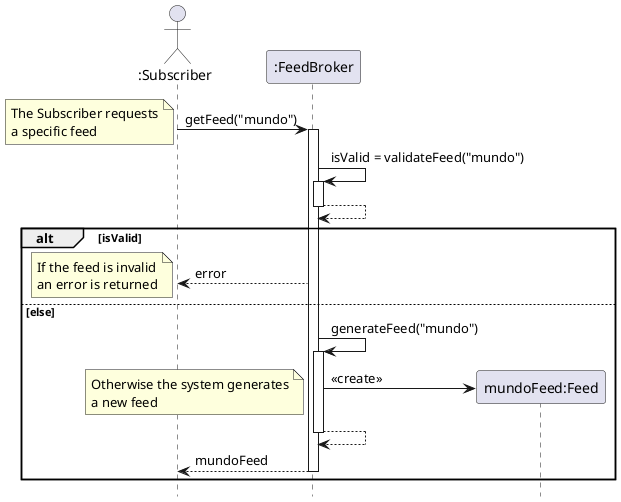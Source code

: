 @startuml

actor ":Subscriber" as subscriber
participant ":FeedBroker" as broker
participant "mundoFeed:Feed" as mundoFeed

subscriber -> broker: getFeed("mundo")
activate broker

note left
    The Subscriber requests
    a specific feed
end note

broker -> broker: isValid = validateFeed("mundo")
activate broker
broker --> broker
deactivate broker

alt isValid

    broker --> subscriber: error

note left
    If the feed is invalid
    an error is returned
end note

else else

    broker -> broker: generateFeed("mundo")
    activate broker

    create mundoFeed
    broker -> mundoFeed: <<create>>

    note left
        Otherwise the system generates
        a new feed
    end note

    broker --> broker
    deactivate broker

    broker --> subscriber: mundoFeed
    deactivate broker

end

hide footbox

@enduml
